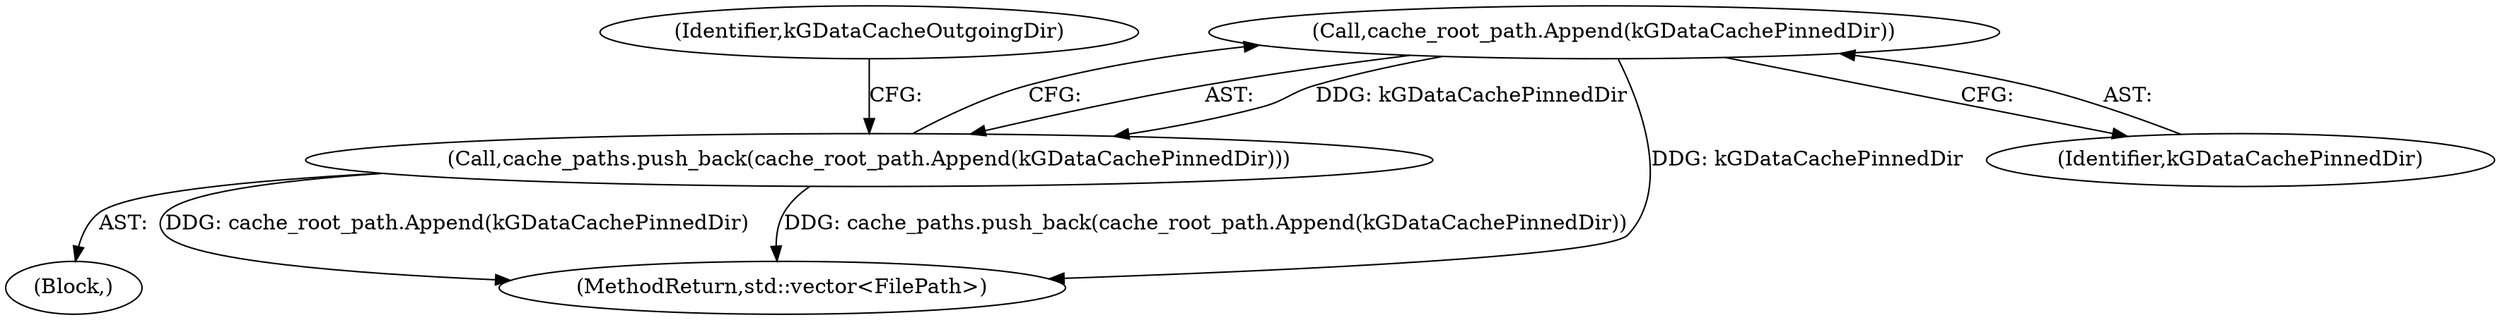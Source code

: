 digraph "1_Chrome_baef1ffd73db183ca50c854e1779ed7f6e5100a8_0@del" {
"1000108" [label="(Call,cache_root_path.Append(kGDataCachePinnedDir))"];
"1000107" [label="(Call,cache_paths.push_back(cache_root_path.Append(kGDataCachePinnedDir)))"];
"1000102" [label="(Block,)"];
"1000127" [label="(MethodReturn,std::vector<FilePath>)"];
"1000107" [label="(Call,cache_paths.push_back(cache_root_path.Append(kGDataCachePinnedDir)))"];
"1000108" [label="(Call,cache_root_path.Append(kGDataCachePinnedDir))"];
"1000109" [label="(Identifier,kGDataCachePinnedDir)"];
"1000112" [label="(Identifier,kGDataCacheOutgoingDir)"];
"1000108" -> "1000107"  [label="AST: "];
"1000108" -> "1000109"  [label="CFG: "];
"1000109" -> "1000108"  [label="AST: "];
"1000107" -> "1000108"  [label="CFG: "];
"1000108" -> "1000127"  [label="DDG: kGDataCachePinnedDir"];
"1000108" -> "1000107"  [label="DDG: kGDataCachePinnedDir"];
"1000107" -> "1000102"  [label="AST: "];
"1000112" -> "1000107"  [label="CFG: "];
"1000107" -> "1000127"  [label="DDG: cache_root_path.Append(kGDataCachePinnedDir)"];
"1000107" -> "1000127"  [label="DDG: cache_paths.push_back(cache_root_path.Append(kGDataCachePinnedDir))"];
}

